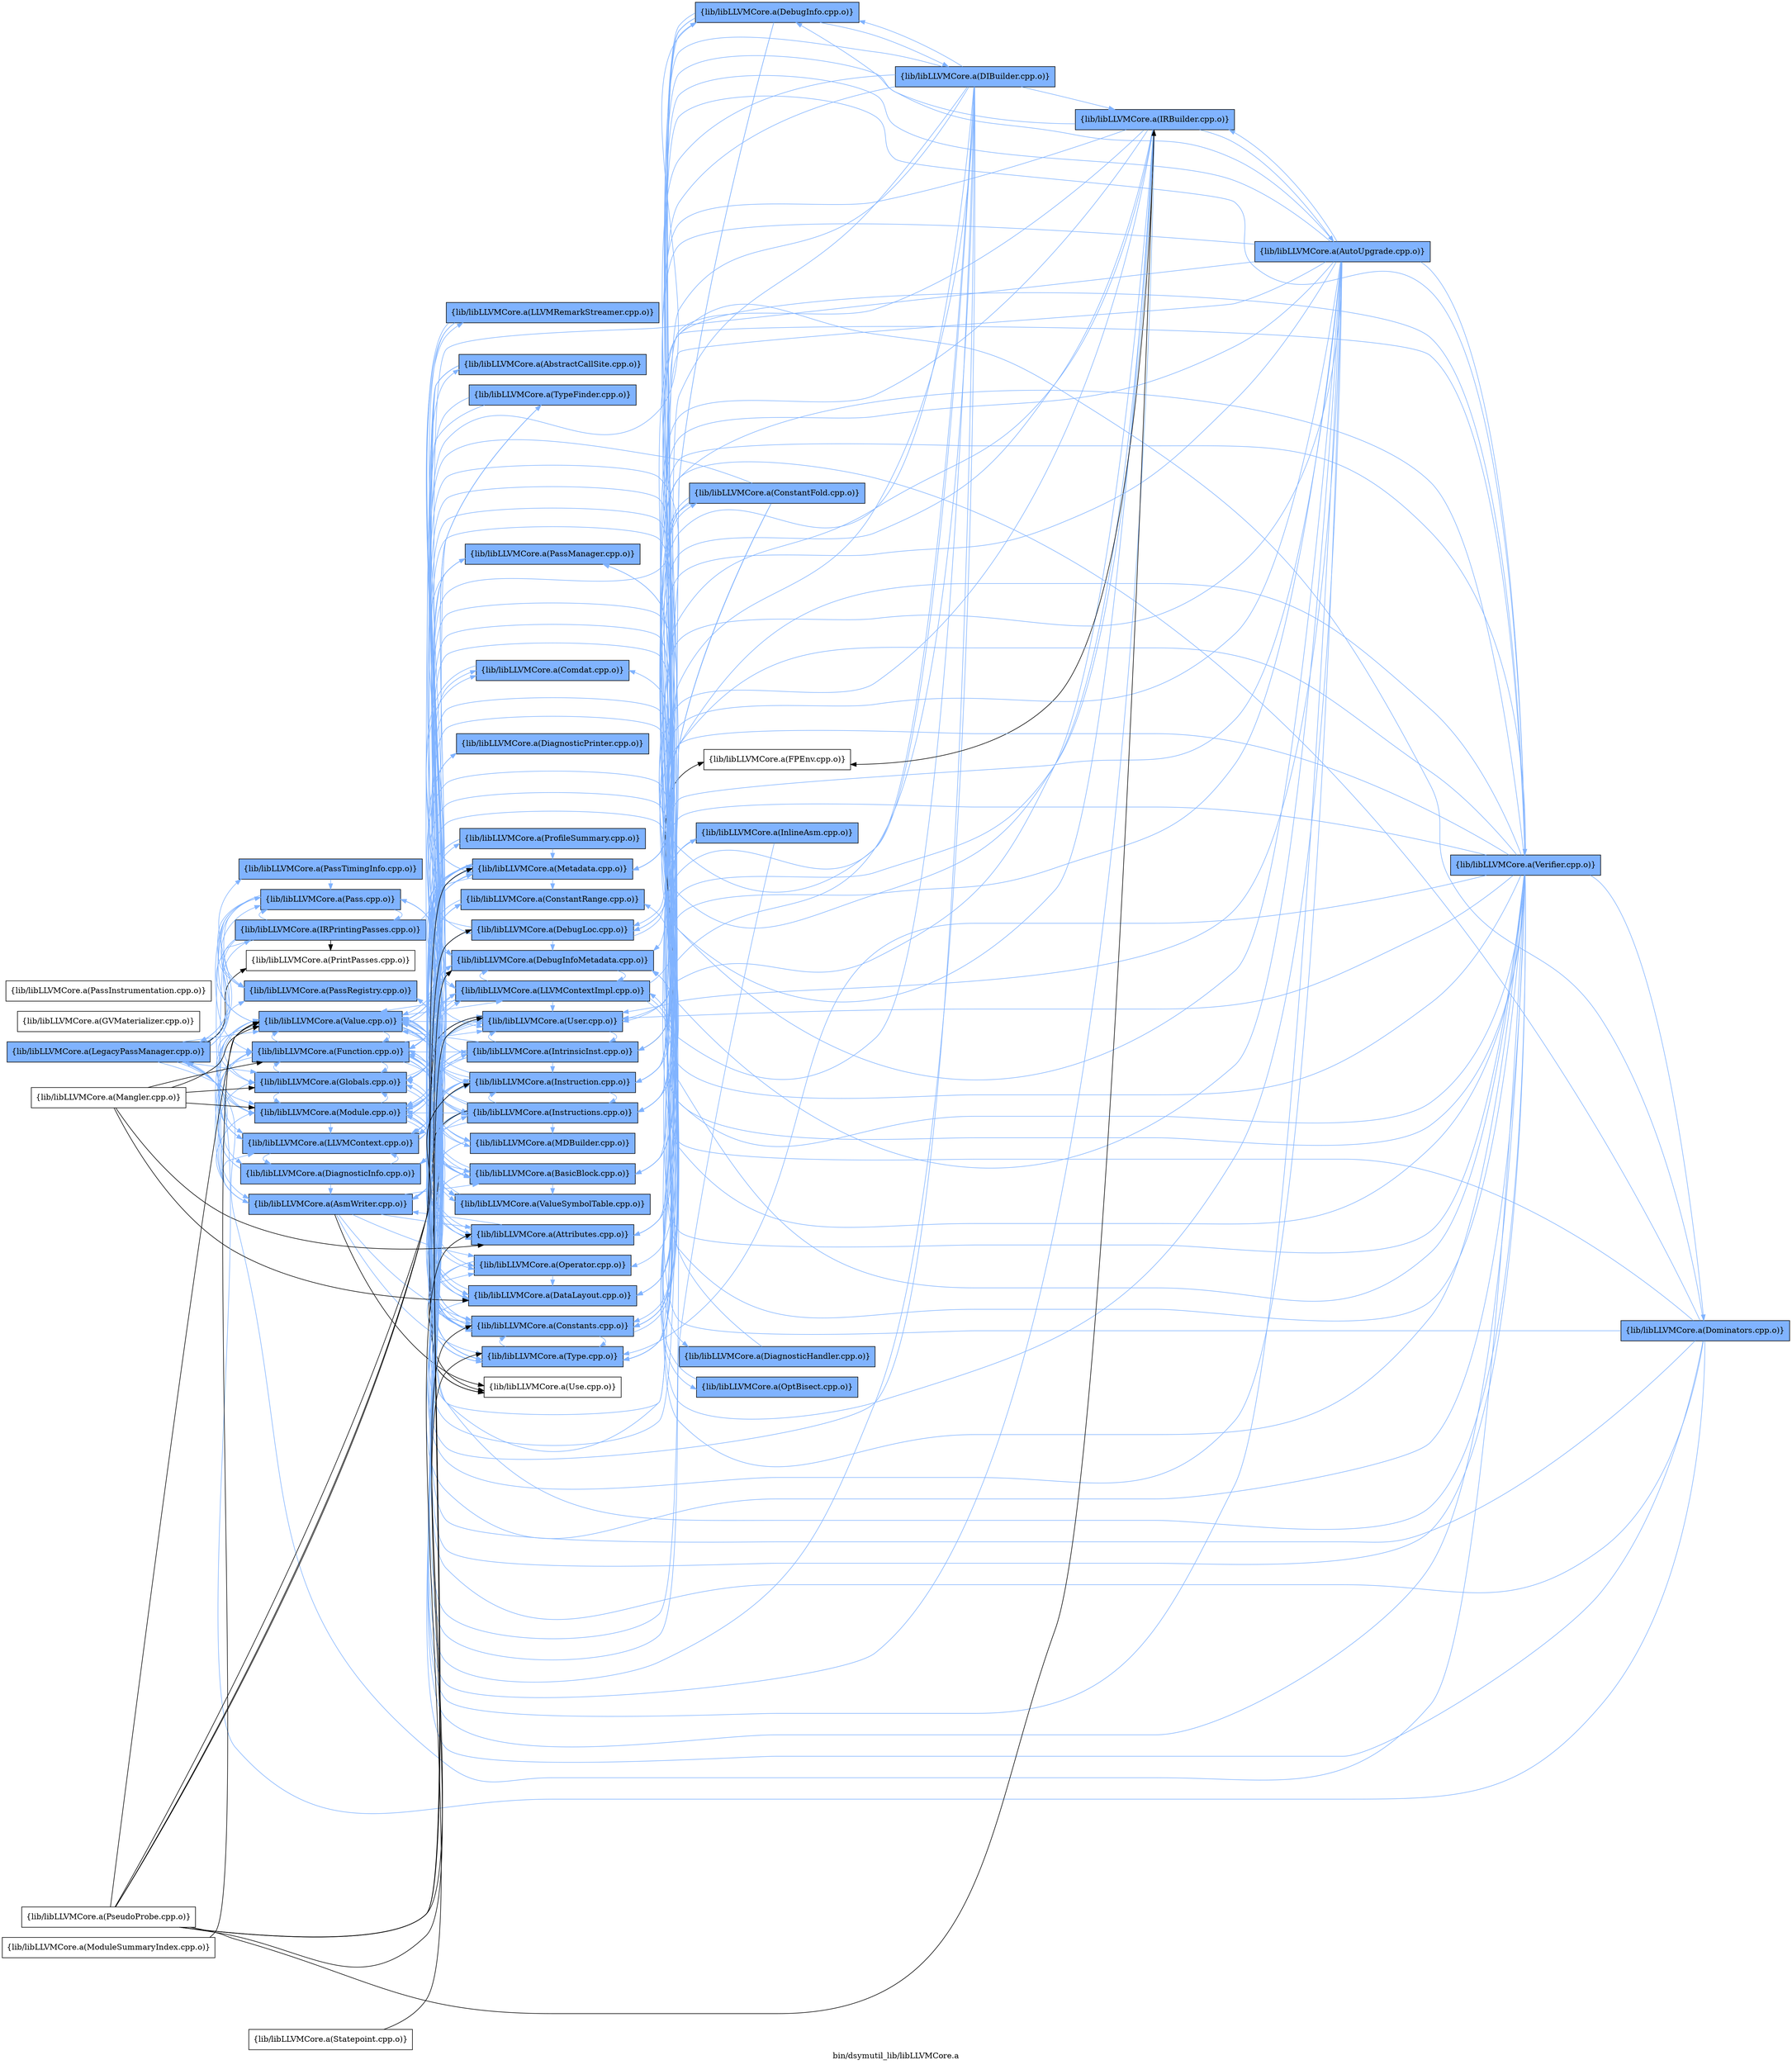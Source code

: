digraph "bin/dsymutil_lib/libLLVMCore.a" {
	label="bin/dsymutil_lib/libLLVMCore.a";
	rankdir=LR;
	{ rank=same; Node0x560dd03e69d8;  }
	{ rank=same; Node0x560dd03e1898; Node0x560dd03e2ec8; Node0x560dd03e3198; Node0x560dd03e08f8; Node0x560dd03f61a8; Node0x560dd03e3fa8; Node0x560dd03fd5e8; Node0x560dd0400248; Node0x560dd0401418; Node0x560dd03f7ff8; Node0x560dd03de878; Node0x560dd04008d8;  }
	{ rank=same; Node0x560dd03e0ee8; Node0x560dd03fd9f8; Node0x560dd03e7d88; Node0x560dd03f6ce8; Node0x560dd03f5528; Node0x560dd03e1c08; Node0x560dd03dffe8; Node0x560dd03df228; Node0x560dd03ed698; Node0x560dd03ed468; Node0x560dd03e6488; Node0x560dd03feb28; Node0x560dd03fd8b8; Node0x560dd0400d88; Node0x560dd03e0718; Node0x560dd0401b48; Node0x560dd03e1758; Node0x560dd03fd318; Node0x560dd03ffb18; Node0x560dd03ff1b8; Node0x560dd03fd098; Node0x560dd03e4c28; Node0x560dd03e5768; Node0x560dd03e5cb8; Node0x560dd03de1e8;  }
	{ rank=same; Node0x560dd03fcc38; Node0x560dd03e0f38; Node0x560dd03dfbd8; Node0x560dd03e0268; Node0x560dd03e4fe8; Node0x560dd04004c8;  }
	{ rank=same; Node0x560dd03df9a8;  }
	{ rank=same; Node0x560dd03deff8;  }
	{ rank=same; Node0x560dd03e23d8;  }
	{ rank=same; Node0x560dd0401558;  }

	Node0x560dd03e69d8 [shape=record,shape=box,group=1,style=filled,fillcolor="0.600000 0.5 1",label="{lib/libLLVMCore.a(LegacyPassManager.cpp.o)}"];
	Node0x560dd03e69d8 -> Node0x560dd03e1898[color="0.600000 0.5 1"];
	Node0x560dd03e69d8 -> Node0x560dd03e2ec8[color="0.600000 0.5 1"];
	Node0x560dd03e69d8 -> Node0x560dd03e3198[color="0.600000 0.5 1"];
	Node0x560dd03e69d8 -> Node0x560dd03e08f8[color="0.600000 0.5 1"];
	Node0x560dd03e69d8 -> Node0x560dd03f61a8[color="0.600000 0.5 1"];
	Node0x560dd03e69d8 -> Node0x560dd03e3fa8[color="0.600000 0.5 1"];
	Node0x560dd03e69d8 -> Node0x560dd03fd5e8[color="0.600000 0.5 1"];
	Node0x560dd03e69d8 -> Node0x560dd0400248[color="0.600000 0.5 1"];
	Node0x560dd03e69d8 -> Node0x560dd0401418[color="0.600000 0.5 1"];
	Node0x560dd03e69d8 -> Node0x560dd03f7ff8[color="0.600000 0.5 1"];
	Node0x560dd03e69d8 -> Node0x560dd03de878;
	Node0x560dd03e69d8 -> Node0x560dd04008d8[color="0.600000 0.5 1"];
	Node0x560dd03fd5e8 [shape=record,shape=box,group=1,style=filled,fillcolor="0.600000 0.5 1",label="{lib/libLLVMCore.a(Module.cpp.o)}"];
	Node0x560dd03fd5e8 -> Node0x560dd03e2ec8[color="0.600000 0.5 1"];
	Node0x560dd03fd5e8 -> Node0x560dd03e3198[color="0.600000 0.5 1"];
	Node0x560dd03fd5e8 -> Node0x560dd03e1758[color="0.600000 0.5 1"];
	Node0x560dd03fd5e8 -> Node0x560dd03dffe8[color="0.600000 0.5 1"];
	Node0x560dd03fd5e8 -> Node0x560dd03df228[color="0.600000 0.5 1"];
	Node0x560dd03fd5e8 -> Node0x560dd03e3fa8[color="0.600000 0.5 1"];
	Node0x560dd03fd5e8 -> Node0x560dd03e7d88[color="0.600000 0.5 1"];
	Node0x560dd03fd5e8 -> Node0x560dd03de1e8[color="0.600000 0.5 1"];
	Node0x560dd03fd5e8 -> Node0x560dd03feb28[color="0.600000 0.5 1"];
	Node0x560dd03fd5e8 -> Node0x560dd03ff1b8[color="0.600000 0.5 1"];
	Node0x560dd03fd5e8 -> Node0x560dd03fd8b8[color="0.600000 0.5 1"];
	Node0x560dd03fd5e8 -> Node0x560dd04008d8[color="0.600000 0.5 1"];
	Node0x560dd03fd5e8 -> Node0x560dd0400d88[color="0.600000 0.5 1"];
	Node0x560dd0400248 [shape=record,shape=box,group=1,style=filled,fillcolor="0.600000 0.5 1",label="{lib/libLLVMCore.a(Pass.cpp.o)}"];
	Node0x560dd0400248 -> Node0x560dd03e2ec8[color="0.600000 0.5 1"];
	Node0x560dd0400248 -> Node0x560dd03e08f8[color="0.600000 0.5 1"];
	Node0x560dd0400248 -> Node0x560dd03f5528[color="0.600000 0.5 1"];
	Node0x560dd0400248 -> Node0x560dd03e3fa8[color="0.600000 0.5 1"];
	Node0x560dd0400248 -> Node0x560dd03e69d8[color="0.600000 0.5 1"];
	Node0x560dd0400248 -> Node0x560dd0401418[color="0.600000 0.5 1"];
	Node0x560dd0400248 -> Node0x560dd04008d8[color="0.600000 0.5 1"];
	Node0x560dd04008d8 [shape=record,shape=box,group=1,style=filled,fillcolor="0.600000 0.5 1",label="{lib/libLLVMCore.a(Value.cpp.o)}"];
	Node0x560dd04008d8 -> Node0x560dd03e2ec8[color="0.600000 0.5 1"];
	Node0x560dd04008d8 -> Node0x560dd03e3198[color="0.600000 0.5 1"];
	Node0x560dd04008d8 -> Node0x560dd03e0ee8[color="0.600000 0.5 1"];
	Node0x560dd04008d8 -> Node0x560dd03f5528[color="0.600000 0.5 1"];
	Node0x560dd04008d8 -> Node0x560dd03e1c08[color="0.600000 0.5 1"];
	Node0x560dd04008d8 -> Node0x560dd03dffe8[color="0.600000 0.5 1"];
	Node0x560dd04008d8 -> Node0x560dd03df228[color="0.600000 0.5 1"];
	Node0x560dd04008d8 -> Node0x560dd03ed698[color="0.600000 0.5 1"];
	Node0x560dd04008d8 -> Node0x560dd03e3fa8[color="0.600000 0.5 1"];
	Node0x560dd04008d8 -> Node0x560dd03e5768[color="0.600000 0.5 1"];
	Node0x560dd04008d8 -> Node0x560dd03e7d88[color="0.600000 0.5 1"];
	Node0x560dd04008d8 -> Node0x560dd03ffb18[color="0.600000 0.5 1"];
	Node0x560dd04008d8 -> Node0x560dd03feb28[color="0.600000 0.5 1"];
	Node0x560dd04008d8 -> Node0x560dd03fd098;
	Node0x560dd04008d8 -> Node0x560dd03fd8b8[color="0.600000 0.5 1"];
	Node0x560dd04008d8 -> Node0x560dd0400d88[color="0.600000 0.5 1"];
	Node0x560dd03f5528 [shape=record,shape=box,group=1,style=filled,fillcolor="0.600000 0.5 1",label="{lib/libLLVMCore.a(Attributes.cpp.o)}"];
	Node0x560dd03f5528 -> Node0x560dd03e2ec8[color="0.600000 0.5 1"];
	Node0x560dd03f5528 -> Node0x560dd03f61a8[color="0.600000 0.5 1"];
	Node0x560dd03dffe8 [shape=record,shape=box,group=1,style=filled,fillcolor="0.600000 0.5 1",label="{lib/libLLVMCore.a(Constants.cpp.o)}"];
	Node0x560dd03dffe8 -> Node0x560dd03e2ec8[color="0.600000 0.5 1"];
	Node0x560dd03dffe8 -> Node0x560dd03e3198[color="0.600000 0.5 1"];
	Node0x560dd03dffe8 -> Node0x560dd03e0ee8[color="0.600000 0.5 1"];
	Node0x560dd03dffe8 -> Node0x560dd03e0f38[color="0.600000 0.5 1"];
	Node0x560dd03dffe8 -> Node0x560dd03ed698[color="0.600000 0.5 1"];
	Node0x560dd03dffe8 -> Node0x560dd03ffb18[color="0.600000 0.5 1"];
	Node0x560dd03dffe8 -> Node0x560dd03feb28[color="0.600000 0.5 1"];
	Node0x560dd03dffe8 -> Node0x560dd03fd8b8[color="0.600000 0.5 1"];
	Node0x560dd03dffe8 -> Node0x560dd04008d8[color="0.600000 0.5 1"];
	Node0x560dd03e7108 [shape=record,shape=box,group=0,label="{lib/libLLVMCore.a(Mangler.cpp.o)}"];
	Node0x560dd03e7108 -> Node0x560dd03e2ec8;
	Node0x560dd03e7108 -> Node0x560dd03e3198;
	Node0x560dd03e7108 -> Node0x560dd03f5528;
	Node0x560dd03e7108 -> Node0x560dd03df228;
	Node0x560dd03e7108 -> Node0x560dd03fd5e8;
	Node0x560dd03e7108 -> Node0x560dd04008d8;
	Node0x560dd03e7d88 [shape=record,shape=box,group=1,style=filled,fillcolor="0.600000 0.5 1",label="{lib/libLLVMCore.a(Metadata.cpp.o)}"];
	Node0x560dd03e7d88 -> Node0x560dd03e0718[color="0.600000 0.5 1"];
	Node0x560dd03e7d88 -> Node0x560dd03dffe8[color="0.600000 0.5 1"];
	Node0x560dd03e7d88 -> Node0x560dd03fd318[color="0.600000 0.5 1"];
	Node0x560dd03e7d88 -> Node0x560dd03fd9f8[color="0.600000 0.5 1"];
	Node0x560dd03e7d88 -> Node0x560dd03e3fa8[color="0.600000 0.5 1"];
	Node0x560dd03e7d88 -> Node0x560dd03e5768[color="0.600000 0.5 1"];
	Node0x560dd03e7d88 -> Node0x560dd03e6488[color="0.600000 0.5 1"];
	Node0x560dd03e7d88 -> Node0x560dd03fd5e8[color="0.600000 0.5 1"];
	Node0x560dd03e7d88 -> Node0x560dd03feb28[color="0.600000 0.5 1"];
	Node0x560dd03e7d88 -> Node0x560dd04008d8[color="0.600000 0.5 1"];
	Node0x560dd03e1898 [shape=record,shape=box,group=1,style=filled,fillcolor="0.600000 0.5 1",label="{lib/libLLVMCore.a(DiagnosticInfo.cpp.o)}"];
	Node0x560dd03e1898 -> Node0x560dd03e2ec8[color="0.600000 0.5 1"];
	Node0x560dd03e1898 -> Node0x560dd03e0ee8[color="0.600000 0.5 1"];
	Node0x560dd03e1898 -> Node0x560dd03f61a8[color="0.600000 0.5 1"];
	Node0x560dd03e1898 -> Node0x560dd03fd9f8[color="0.600000 0.5 1"];
	Node0x560dd03e1898 -> Node0x560dd03e3fa8[color="0.600000 0.5 1"];
	Node0x560dd03e1898 -> Node0x560dd03e7d88[color="0.600000 0.5 1"];
	Node0x560dd03e1898 -> Node0x560dd04008d8[color="0.600000 0.5 1"];
	Node0x560dd03e2ec8 [shape=record,shape=box,group=1,style=filled,fillcolor="0.600000 0.5 1",label="{lib/libLLVMCore.a(Function.cpp.o)}"];
	Node0x560dd03e2ec8 -> Node0x560dd03e3198[color="0.600000 0.5 1"];
	Node0x560dd03e2ec8 -> Node0x560dd03f6ce8[color="0.600000 0.5 1"];
	Node0x560dd03e2ec8 -> Node0x560dd03f5528[color="0.600000 0.5 1"];
	Node0x560dd03e2ec8 -> Node0x560dd03e1c08[color="0.600000 0.5 1"];
	Node0x560dd03e2ec8 -> Node0x560dd03dffe8[color="0.600000 0.5 1"];
	Node0x560dd03e2ec8 -> Node0x560dd03df228[color="0.600000 0.5 1"];
	Node0x560dd03e2ec8 -> Node0x560dd03ed698[color="0.600000 0.5 1"];
	Node0x560dd03e2ec8 -> Node0x560dd03ed468[color="0.600000 0.5 1"];
	Node0x560dd03e2ec8 -> Node0x560dd03e3fa8[color="0.600000 0.5 1"];
	Node0x560dd03e2ec8 -> Node0x560dd03e6488[color="0.600000 0.5 1"];
	Node0x560dd03e2ec8 -> Node0x560dd03e7d88[color="0.600000 0.5 1"];
	Node0x560dd03e2ec8 -> Node0x560dd03fd5e8[color="0.600000 0.5 1"];
	Node0x560dd03e2ec8 -> Node0x560dd03feb28[color="0.600000 0.5 1"];
	Node0x560dd03e2ec8 -> Node0x560dd03fd8b8[color="0.600000 0.5 1"];
	Node0x560dd03e2ec8 -> Node0x560dd04008d8[color="0.600000 0.5 1"];
	Node0x560dd03e2ec8 -> Node0x560dd0400d88[color="0.600000 0.5 1"];
	Node0x560dd03e3198 [shape=record,shape=box,group=1,style=filled,fillcolor="0.600000 0.5 1",label="{lib/libLLVMCore.a(Globals.cpp.o)}"];
	Node0x560dd03e3198 -> Node0x560dd03e2ec8[color="0.600000 0.5 1"];
	Node0x560dd03e3198 -> Node0x560dd03e0718[color="0.600000 0.5 1"];
	Node0x560dd03e3198 -> Node0x560dd03dffe8[color="0.600000 0.5 1"];
	Node0x560dd03e3198 -> Node0x560dd03e7d88[color="0.600000 0.5 1"];
	Node0x560dd03e3198 -> Node0x560dd03fd5e8[color="0.600000 0.5 1"];
	Node0x560dd03e3198 -> Node0x560dd03feb28[color="0.600000 0.5 1"];
	Node0x560dd03e3198 -> Node0x560dd03fd8b8[color="0.600000 0.5 1"];
	Node0x560dd03e3198 -> Node0x560dd04008d8[color="0.600000 0.5 1"];
	Node0x560dd03deff8 [shape=record,shape=box,group=1,style=filled,fillcolor="0.600000 0.5 1",label="{lib/libLLVMCore.a(IRBuilder.cpp.o)}"];
	Node0x560dd03deff8 -> Node0x560dd03e2ec8[color="0.600000 0.5 1"];
	Node0x560dd03deff8 -> Node0x560dd03e3198[color="0.600000 0.5 1"];
	Node0x560dd03deff8 -> Node0x560dd03dfbd8;
	Node0x560dd03deff8 -> Node0x560dd03e0ee8[color="0.600000 0.5 1"];
	Node0x560dd03deff8 -> Node0x560dd03f5528[color="0.600000 0.5 1"];
	Node0x560dd03deff8 -> Node0x560dd03e23d8[color="0.600000 0.5 1"];
	Node0x560dd03deff8 -> Node0x560dd03e1c08[color="0.600000 0.5 1"];
	Node0x560dd03deff8 -> Node0x560dd03dffe8[color="0.600000 0.5 1"];
	Node0x560dd03deff8 -> Node0x560dd03df228[color="0.600000 0.5 1"];
	Node0x560dd03deff8 -> Node0x560dd03ed698[color="0.600000 0.5 1"];
	Node0x560dd03deff8 -> Node0x560dd03e7d88[color="0.600000 0.5 1"];
	Node0x560dd03deff8 -> Node0x560dd03feb28[color="0.600000 0.5 1"];
	Node0x560dd03deff8 -> Node0x560dd03fd8b8[color="0.600000 0.5 1"];
	Node0x560dd03deff8 -> Node0x560dd04008d8[color="0.600000 0.5 1"];
	Node0x560dd03e0268 [shape=record,shape=box,group=1,style=filled,fillcolor="0.600000 0.5 1",label="{lib/libLLVMCore.a(InlineAsm.cpp.o)}"];
	Node0x560dd03e0268 -> Node0x560dd03feb28[color="0.600000 0.5 1"];
	Node0x560dd03e0268 -> Node0x560dd04008d8[color="0.600000 0.5 1"];
	Node0x560dd03e0ee8 [shape=record,shape=box,group=1,style=filled,fillcolor="0.600000 0.5 1",label="{lib/libLLVMCore.a(Instruction.cpp.o)}"];
	Node0x560dd03e0ee8 -> Node0x560dd03f5528[color="0.600000 0.5 1"];
	Node0x560dd03e0ee8 -> Node0x560dd03e1c08[color="0.600000 0.5 1"];
	Node0x560dd03e0ee8 -> Node0x560dd03dffe8[color="0.600000 0.5 1"];
	Node0x560dd03e0ee8 -> Node0x560dd03ed698[color="0.600000 0.5 1"];
	Node0x560dd03e0ee8 -> Node0x560dd03e7d88[color="0.600000 0.5 1"];
	Node0x560dd03e0ee8 -> Node0x560dd03fd8b8[color="0.600000 0.5 1"];
	Node0x560dd03e0ee8 -> Node0x560dd04008d8[color="0.600000 0.5 1"];
	Node0x560dd03df228 [shape=record,shape=box,group=1,style=filled,fillcolor="0.600000 0.5 1",label="{lib/libLLVMCore.a(DataLayout.cpp.o)}"];
	Node0x560dd03df228 -> Node0x560dd03e3198[color="0.600000 0.5 1"];
	Node0x560dd03df228 -> Node0x560dd03fd5e8[color="0.600000 0.5 1"];
	Node0x560dd03df228 -> Node0x560dd03feb28[color="0.600000 0.5 1"];
	Node0x560dd03ed698 [shape=record,shape=box,group=1,style=filled,fillcolor="0.600000 0.5 1",label="{lib/libLLVMCore.a(Instructions.cpp.o)}"];
	Node0x560dd03ed698 -> Node0x560dd03e2ec8[color="0.600000 0.5 1"];
	Node0x560dd03ed698 -> Node0x560dd03e0ee8[color="0.600000 0.5 1"];
	Node0x560dd03ed698 -> Node0x560dd03f5528[color="0.600000 0.5 1"];
	Node0x560dd03ed698 -> Node0x560dd03e1c08[color="0.600000 0.5 1"];
	Node0x560dd03ed698 -> Node0x560dd03dffe8[color="0.600000 0.5 1"];
	Node0x560dd03ed698 -> Node0x560dd03df228[color="0.600000 0.5 1"];
	Node0x560dd03ed698 -> Node0x560dd03e5768[color="0.600000 0.5 1"];
	Node0x560dd03ed698 -> Node0x560dd03e6488[color="0.600000 0.5 1"];
	Node0x560dd03ed698 -> Node0x560dd03e7d88[color="0.600000 0.5 1"];
	Node0x560dd03ed698 -> Node0x560dd03fd5e8[color="0.600000 0.5 1"];
	Node0x560dd03ed698 -> Node0x560dd03ffb18[color="0.600000 0.5 1"];
	Node0x560dd03ed698 -> Node0x560dd03feb28[color="0.600000 0.5 1"];
	Node0x560dd03ed698 -> Node0x560dd03fd098;
	Node0x560dd03ed698 -> Node0x560dd03fd8b8[color="0.600000 0.5 1"];
	Node0x560dd03ed698 -> Node0x560dd04008d8[color="0.600000 0.5 1"];
	Node0x560dd03e3fa8 [shape=record,shape=box,group=1,style=filled,fillcolor="0.600000 0.5 1",label="{lib/libLLVMCore.a(LLVMContext.cpp.o)}"];
	Node0x560dd03e3fa8 -> Node0x560dd03e1898[color="0.600000 0.5 1"];
	Node0x560dd03e3fa8 -> Node0x560dd03e4c28[color="0.600000 0.5 1"];
	Node0x560dd03e3fa8 -> Node0x560dd03e5768[color="0.600000 0.5 1"];
	Node0x560dd03e3fa8 -> Node0x560dd03e5cb8[color="0.600000 0.5 1"];
	Node0x560dd03feb28 [shape=record,shape=box,group=1,style=filled,fillcolor="0.600000 0.5 1",label="{lib/libLLVMCore.a(Type.cpp.o)}"];
	Node0x560dd03feb28 -> Node0x560dd03dffe8[color="0.600000 0.5 1"];
	Node0x560dd03fd8b8 [shape=record,shape=box,group=1,style=filled,fillcolor="0.600000 0.5 1",label="{lib/libLLVMCore.a(User.cpp.o)}"];
	Node0x560dd03fd8b8 -> Node0x560dd03ed468[color="0.600000 0.5 1"];
	Node0x560dd03fd8b8 -> Node0x560dd03fd098;
	Node0x560dd03e1c08 [shape=record,shape=box,group=1,style=filled,fillcolor="0.600000 0.5 1",label="{lib/libLLVMCore.a(BasicBlock.cpp.o)}"];
	Node0x560dd03e1c08 -> Node0x560dd03e0ee8[color="0.600000 0.5 1"];
	Node0x560dd03e1c08 -> Node0x560dd03dffe8[color="0.600000 0.5 1"];
	Node0x560dd03e1c08 -> Node0x560dd03ed698[color="0.600000 0.5 1"];
	Node0x560dd03e1c08 -> Node0x560dd03e7d88[color="0.600000 0.5 1"];
	Node0x560dd03e1c08 -> Node0x560dd03feb28[color="0.600000 0.5 1"];
	Node0x560dd03e1c08 -> Node0x560dd03fd8b8[color="0.600000 0.5 1"];
	Node0x560dd03e1c08 -> Node0x560dd04008d8[color="0.600000 0.5 1"];
	Node0x560dd03e1c08 -> Node0x560dd0400d88[color="0.600000 0.5 1"];
	Node0x560dd03ed468 [shape=record,shape=box,group=1,style=filled,fillcolor="0.600000 0.5 1",label="{lib/libLLVMCore.a(IntrinsicInst.cpp.o)}"];
	Node0x560dd03ed468 -> Node0x560dd03dfbd8;
	Node0x560dd03ed468 -> Node0x560dd03e0ee8[color="0.600000 0.5 1"];
	Node0x560dd03ed468 -> Node0x560dd03e1c08[color="0.600000 0.5 1"];
	Node0x560dd03ed468 -> Node0x560dd03dffe8[color="0.600000 0.5 1"];
	Node0x560dd03ed468 -> Node0x560dd03df228[color="0.600000 0.5 1"];
	Node0x560dd03ed468 -> Node0x560dd03fd318[color="0.600000 0.5 1"];
	Node0x560dd03ed468 -> Node0x560dd03ed698[color="0.600000 0.5 1"];
	Node0x560dd03ed468 -> Node0x560dd03e7d88[color="0.600000 0.5 1"];
	Node0x560dd03ed468 -> Node0x560dd03fd5e8[color="0.600000 0.5 1"];
	Node0x560dd03ed468 -> Node0x560dd03feb28[color="0.600000 0.5 1"];
	Node0x560dd03ed468 -> Node0x560dd03fd8b8[color="0.600000 0.5 1"];
	Node0x560dd03ed468 -> Node0x560dd04008d8[color="0.600000 0.5 1"];
	Node0x560dd03ffb18 [shape=record,shape=box,group=1,style=filled,fillcolor="0.600000 0.5 1",label="{lib/libLLVMCore.a(Operator.cpp.o)}"];
	Node0x560dd03ffb18 -> Node0x560dd03dffe8[color="0.600000 0.5 1"];
	Node0x560dd03ffb18 -> Node0x560dd03df228[color="0.600000 0.5 1"];
	Node0x560dd03ffb18 -> Node0x560dd03feb28[color="0.600000 0.5 1"];
	Node0x560dd03fd318 [shape=record,shape=box,group=1,style=filled,fillcolor="0.600000 0.5 1",label="{lib/libLLVMCore.a(DebugInfoMetadata.cpp.o)}"];
	Node0x560dd03fd318 -> Node0x560dd03dffe8[color="0.600000 0.5 1"];
	Node0x560dd03fd318 -> Node0x560dd03e3fa8[color="0.600000 0.5 1"];
	Node0x560dd03fd318 -> Node0x560dd03e5768[color="0.600000 0.5 1"];
	Node0x560dd03fd318 -> Node0x560dd03e7d88[color="0.600000 0.5 1"];
	Node0x560dd03fd318 -> Node0x560dd03feb28[color="0.600000 0.5 1"];
	Node0x560dd03e0718 [shape=record,shape=box,group=1,style=filled,fillcolor="0.600000 0.5 1",label="{lib/libLLVMCore.a(ConstantRange.cpp.o)}"];
	Node0x560dd03e0718 -> Node0x560dd03ed698[color="0.600000 0.5 1"];
	Node0x560dd0401418 [shape=record,shape=box,group=1,style=filled,fillcolor="0.600000 0.5 1",label="{lib/libLLVMCore.a(PassRegistry.cpp.o)}"];
	Node0x560dd0401418 -> Node0x560dd0400248[color="0.600000 0.5 1"];
	Node0x560dd03fd9f8 [shape=record,shape=box,group=1,style=filled,fillcolor="0.600000 0.5 1",label="{lib/libLLVMCore.a(DebugLoc.cpp.o)}"];
	Node0x560dd03fd9f8 -> Node0x560dd03fcc38[color="0.600000 0.5 1"];
	Node0x560dd03fd9f8 -> Node0x560dd03fd318[color="0.600000 0.5 1"];
	Node0x560dd03fd9f8 -> Node0x560dd03e7d88[color="0.600000 0.5 1"];
	Node0x560dd03e2248 [shape=record,shape=box,group=1,style=filled,fillcolor="0.600000 0.5 1",label="{lib/libLLVMCore.a(Dominators.cpp.o)}"];
	Node0x560dd03e2248 -> Node0x560dd03e0ee8[color="0.600000 0.5 1"];
	Node0x560dd03e2248 -> Node0x560dd03f61a8[color="0.600000 0.5 1"];
	Node0x560dd03e2248 -> Node0x560dd03e1c08[color="0.600000 0.5 1"];
	Node0x560dd03e2248 -> Node0x560dd03e69d8[color="0.600000 0.5 1"];
	Node0x560dd03e2248 -> Node0x560dd0400248[color="0.600000 0.5 1"];
	Node0x560dd03e2248 -> Node0x560dd0401b48[color="0.600000 0.5 1"];
	Node0x560dd03e2248 -> Node0x560dd0401418[color="0.600000 0.5 1"];
	Node0x560dd03e2248 -> Node0x560dd04008d8[color="0.600000 0.5 1"];
	Node0x560dd03fd098 [shape=record,shape=box,group=0,label="{lib/libLLVMCore.a(Use.cpp.o)}"];
	Node0x560dd03f61a8 [shape=record,shape=box,group=1,style=filled,fillcolor="0.600000 0.5 1",label="{lib/libLLVMCore.a(AsmWriter.cpp.o)}"];
	Node0x560dd03f61a8 -> Node0x560dd03e2ec8[color="0.600000 0.5 1"];
	Node0x560dd03f61a8 -> Node0x560dd03e3198[color="0.600000 0.5 1"];
	Node0x560dd03f61a8 -> Node0x560dd03e0ee8[color="0.600000 0.5 1"];
	Node0x560dd03f61a8 -> Node0x560dd03f5528[color="0.600000 0.5 1"];
	Node0x560dd03f61a8 -> Node0x560dd03e1c08[color="0.600000 0.5 1"];
	Node0x560dd03f61a8 -> Node0x560dd03e1758[color="0.600000 0.5 1"];
	Node0x560dd03f61a8 -> Node0x560dd03e0718[color="0.600000 0.5 1"];
	Node0x560dd03f61a8 -> Node0x560dd03dffe8[color="0.600000 0.5 1"];
	Node0x560dd03f61a8 -> Node0x560dd03fd318[color="0.600000 0.5 1"];
	Node0x560dd03f61a8 -> Node0x560dd03ed698[color="0.600000 0.5 1"];
	Node0x560dd03f61a8 -> Node0x560dd03ed468[color="0.600000 0.5 1"];
	Node0x560dd03f61a8 -> Node0x560dd03e3fa8[color="0.600000 0.5 1"];
	Node0x560dd03f61a8 -> Node0x560dd03e7d88[color="0.600000 0.5 1"];
	Node0x560dd03f61a8 -> Node0x560dd03fd5e8[color="0.600000 0.5 1"];
	Node0x560dd03f61a8 -> Node0x560dd03ffb18[color="0.600000 0.5 1"];
	Node0x560dd03f61a8 -> Node0x560dd03feb28[color="0.600000 0.5 1"];
	Node0x560dd03f61a8 -> Node0x560dd03ff1b8[color="0.600000 0.5 1"];
	Node0x560dd03f61a8 -> Node0x560dd03fd098;
	Node0x560dd03f61a8 -> Node0x560dd03fd8b8[color="0.600000 0.5 1"];
	Node0x560dd03f61a8 -> Node0x560dd04008d8[color="0.600000 0.5 1"];
	Node0x560dd03e1758 [shape=record,shape=box,group=1,style=filled,fillcolor="0.600000 0.5 1",label="{lib/libLLVMCore.a(Comdat.cpp.o)}"];
	Node0x560dd03e1758 -> Node0x560dd03fd5e8[color="0.600000 0.5 1"];
	Node0x560dd03f7ff8 [shape=record,shape=box,group=1,style=filled,fillcolor="0.600000 0.5 1",label="{lib/libLLVMCore.a(PassTimingInfo.cpp.o)}"];
	Node0x560dd03f7ff8 -> Node0x560dd0400248[color="0.600000 0.5 1"];
	Node0x560dd03fcc38 [shape=record,shape=box,group=1,style=filled,fillcolor="0.600000 0.5 1",label="{lib/libLLVMCore.a(DebugInfo.cpp.o)}"];
	Node0x560dd03fcc38 -> Node0x560dd03e2ec8[color="0.600000 0.5 1"];
	Node0x560dd03fcc38 -> Node0x560dd03e0ee8[color="0.600000 0.5 1"];
	Node0x560dd03fcc38 -> Node0x560dd03df9a8[color="0.600000 0.5 1"];
	Node0x560dd03fcc38 -> Node0x560dd03fd318[color="0.600000 0.5 1"];
	Node0x560dd03fcc38 -> Node0x560dd03fd9f8[color="0.600000 0.5 1"];
	Node0x560dd03fcc38 -> Node0x560dd03e7d88[color="0.600000 0.5 1"];
	Node0x560dd03fcc38 -> Node0x560dd03fd5e8[color="0.600000 0.5 1"];
	Node0x560dd03fcc38 -> Node0x560dd04008d8[color="0.600000 0.5 1"];
	Node0x560dd03de878 [shape=record,shape=box,group=0,label="{lib/libLLVMCore.a(PrintPasses.cpp.o)}"];
	Node0x560dd03e08f8 [shape=record,shape=box,group=1,style=filled,fillcolor="0.600000 0.5 1",label="{lib/libLLVMCore.a(IRPrintingPasses.cpp.o)}"];
	Node0x560dd03e08f8 -> Node0x560dd03f61a8[color="0.600000 0.5 1"];
	Node0x560dd03e08f8 -> Node0x560dd03e69d8[color="0.600000 0.5 1"];
	Node0x560dd03e08f8 -> Node0x560dd0400248[color="0.600000 0.5 1"];
	Node0x560dd03e08f8 -> Node0x560dd0401b48[color="0.600000 0.5 1"];
	Node0x560dd03e08f8 -> Node0x560dd0401418[color="0.600000 0.5 1"];
	Node0x560dd03e08f8 -> Node0x560dd03de878;
	Node0x560dd03e08f8 -> Node0x560dd04008d8[color="0.600000 0.5 1"];
	Node0x560dd0401558 [shape=record,shape=box,group=1,style=filled,fillcolor="0.600000 0.5 1",label="{lib/libLLVMCore.a(Verifier.cpp.o)}"];
	Node0x560dd0401558 -> Node0x560dd03e2248[color="0.600000 0.5 1"];
	Node0x560dd0401558 -> Node0x560dd03e2ec8[color="0.600000 0.5 1"];
	Node0x560dd0401558 -> Node0x560dd03e3198[color="0.600000 0.5 1"];
	Node0x560dd0401558 -> Node0x560dd03e0ee8[color="0.600000 0.5 1"];
	Node0x560dd0401558 -> Node0x560dd03f61a8[color="0.600000 0.5 1"];
	Node0x560dd0401558 -> Node0x560dd03f5528[color="0.600000 0.5 1"];
	Node0x560dd0401558 -> Node0x560dd03e1c08[color="0.600000 0.5 1"];
	Node0x560dd0401558 -> Node0x560dd03e1758[color="0.600000 0.5 1"];
	Node0x560dd0401558 -> Node0x560dd03e0718[color="0.600000 0.5 1"];
	Node0x560dd0401558 -> Node0x560dd03dffe8[color="0.600000 0.5 1"];
	Node0x560dd0401558 -> Node0x560dd03df228[color="0.600000 0.5 1"];
	Node0x560dd0401558 -> Node0x560dd03fd318[color="0.600000 0.5 1"];
	Node0x560dd0401558 -> Node0x560dd03fd9f8[color="0.600000 0.5 1"];
	Node0x560dd0401558 -> Node0x560dd03ed698[color="0.600000 0.5 1"];
	Node0x560dd0401558 -> Node0x560dd03ed468[color="0.600000 0.5 1"];
	Node0x560dd0401558 -> Node0x560dd03e3fa8[color="0.600000 0.5 1"];
	Node0x560dd0401558 -> Node0x560dd03e69d8[color="0.600000 0.5 1"];
	Node0x560dd0401558 -> Node0x560dd03e7d88[color="0.600000 0.5 1"];
	Node0x560dd0401558 -> Node0x560dd03fd5e8[color="0.600000 0.5 1"];
	Node0x560dd0401558 -> Node0x560dd0400248[color="0.600000 0.5 1"];
	Node0x560dd0401558 -> Node0x560dd0401b48[color="0.600000 0.5 1"];
	Node0x560dd0401558 -> Node0x560dd0401418[color="0.600000 0.5 1"];
	Node0x560dd0401558 -> Node0x560dd03feb28[color="0.600000 0.5 1"];
	Node0x560dd0401558 -> Node0x560dd03fd8b8[color="0.600000 0.5 1"];
	Node0x560dd0401558 -> Node0x560dd04008d8[color="0.600000 0.5 1"];
	Node0x560dd03e6488 [shape=record,shape=box,group=1,style=filled,fillcolor="0.600000 0.5 1",label="{lib/libLLVMCore.a(MDBuilder.cpp.o)}"];
	Node0x560dd03e6488 -> Node0x560dd03dffe8[color="0.600000 0.5 1"];
	Node0x560dd03e6488 -> Node0x560dd03e7d88[color="0.600000 0.5 1"];
	Node0x560dd03e6488 -> Node0x560dd03feb28[color="0.600000 0.5 1"];
	Node0x560dd03e6488 -> Node0x560dd04008d8[color="0.600000 0.5 1"];
	Node0x560dd0401b48 [shape=record,shape=box,group=1,style=filled,fillcolor="0.600000 0.5 1",label="{lib/libLLVMCore.a(PassManager.cpp.o)}"];
	Node0x560dd0401b48 -> Node0x560dd03e3198[color="0.600000 0.5 1"];
	Node0x560dd0401b48 -> Node0x560dd04008d8[color="0.600000 0.5 1"];
	Node0x560dd03df9a8 [shape=record,shape=box,group=1,style=filled,fillcolor="0.600000 0.5 1",label="{lib/libLLVMCore.a(DIBuilder.cpp.o)}"];
	Node0x560dd03df9a8 -> Node0x560dd03e2ec8[color="0.600000 0.5 1"];
	Node0x560dd03df9a8 -> Node0x560dd03deff8[color="0.600000 0.5 1"];
	Node0x560dd03df9a8 -> Node0x560dd03e0ee8[color="0.600000 0.5 1"];
	Node0x560dd03df9a8 -> Node0x560dd03f5528[color="0.600000 0.5 1"];
	Node0x560dd03df9a8 -> Node0x560dd03e1c08[color="0.600000 0.5 1"];
	Node0x560dd03df9a8 -> Node0x560dd03dffe8[color="0.600000 0.5 1"];
	Node0x560dd03df9a8 -> Node0x560dd03fcc38[color="0.600000 0.5 1"];
	Node0x560dd03df9a8 -> Node0x560dd03fd318[color="0.600000 0.5 1"];
	Node0x560dd03df9a8 -> Node0x560dd03fd9f8[color="0.600000 0.5 1"];
	Node0x560dd03df9a8 -> Node0x560dd03ed698[color="0.600000 0.5 1"];
	Node0x560dd03df9a8 -> Node0x560dd03e7d88[color="0.600000 0.5 1"];
	Node0x560dd03df9a8 -> Node0x560dd03fd5e8[color="0.600000 0.5 1"];
	Node0x560dd03df9a8 -> Node0x560dd03feb28[color="0.600000 0.5 1"];
	Node0x560dd03df9a8 -> Node0x560dd03fd8b8[color="0.600000 0.5 1"];
	Node0x560dd03df9a8 -> Node0x560dd04008d8[color="0.600000 0.5 1"];
	Node0x560dd03fe3f8 [shape=record,shape=box,group=0,label="{lib/libLLVMCore.a(Statepoint.cpp.o)}"];
	Node0x560dd03fe3f8 -> Node0x560dd03f5528;
	Node0x560dd03ddb58 [shape=record,shape=box,group=0,label="{lib/libLLVMCore.a(PseudoProbe.cpp.o)}"];
	Node0x560dd03ddb58 -> Node0x560dd03deff8;
	Node0x560dd03ddb58 -> Node0x560dd03e0ee8;
	Node0x560dd03ddb58 -> Node0x560dd03dffe8;
	Node0x560dd03ddb58 -> Node0x560dd03fd318;
	Node0x560dd03ddb58 -> Node0x560dd03fd9f8;
	Node0x560dd03ddb58 -> Node0x560dd03e7d88;
	Node0x560dd03ddb58 -> Node0x560dd03feb28;
	Node0x560dd03ddb58 -> Node0x560dd03fd8b8;
	Node0x560dd03ddb58 -> Node0x560dd04008d8;
	Node0x560dd03f6ce8 [shape=record,shape=box,group=1,style=filled,fillcolor="0.600000 0.5 1",label="{lib/libLLVMCore.a(AbstractCallSite.cpp.o)}"];
	Node0x560dd03f6ce8 -> Node0x560dd03dffe8[color="0.600000 0.5 1"];
	Node0x560dd03f6ce8 -> Node0x560dd03ed698[color="0.600000 0.5 1"];
	Node0x560dd03f6ce8 -> Node0x560dd03e7d88[color="0.600000 0.5 1"];
	Node0x560dd03f6ce8 -> Node0x560dd03fd8b8[color="0.600000 0.5 1"];
	Node0x560dd03e0f38 [shape=record,shape=box,group=1,style=filled,fillcolor="0.600000 0.5 1",label="{lib/libLLVMCore.a(ConstantFold.cpp.o)}"];
	Node0x560dd03e0f38 -> Node0x560dd03e2ec8[color="0.600000 0.5 1"];
	Node0x560dd03e0f38 -> Node0x560dd03e3198[color="0.600000 0.5 1"];
	Node0x560dd03e0f38 -> Node0x560dd03dffe8[color="0.600000 0.5 1"];
	Node0x560dd03e0f38 -> Node0x560dd03ed698[color="0.600000 0.5 1"];
	Node0x560dd03e0f38 -> Node0x560dd03fd5e8[color="0.600000 0.5 1"];
	Node0x560dd03e0f38 -> Node0x560dd03ffb18[color="0.600000 0.5 1"];
	Node0x560dd03e0f38 -> Node0x560dd03feb28[color="0.600000 0.5 1"];
	Node0x560dd03e0f38 -> Node0x560dd04008d8[color="0.600000 0.5 1"];
	Node0x560dd03de1e8 [shape=record,shape=box,group=1,style=filled,fillcolor="0.600000 0.5 1",label="{lib/libLLVMCore.a(ProfileSummary.cpp.o)}"];
	Node0x560dd03de1e8 -> Node0x560dd03dffe8[color="0.600000 0.5 1"];
	Node0x560dd03de1e8 -> Node0x560dd03e7d88[color="0.600000 0.5 1"];
	Node0x560dd03de1e8 -> Node0x560dd03feb28[color="0.600000 0.5 1"];
	Node0x560dd03e3b48 [shape=record,shape=box,group=0,label="{lib/libLLVMCore.a(GVMaterializer.cpp.o)}"];
	Node0x560dd03e23d8 [shape=record,shape=box,group=1,style=filled,fillcolor="0.600000 0.5 1",label="{lib/libLLVMCore.a(AutoUpgrade.cpp.o)}"];
	Node0x560dd03e23d8 -> Node0x560dd03e1898[color="0.600000 0.5 1"];
	Node0x560dd03e23d8 -> Node0x560dd03e2ec8[color="0.600000 0.5 1"];
	Node0x560dd03e23d8 -> Node0x560dd03e3198[color="0.600000 0.5 1"];
	Node0x560dd03e23d8 -> Node0x560dd03deff8[color="0.600000 0.5 1"];
	Node0x560dd03e23d8 -> Node0x560dd03e0ee8[color="0.600000 0.5 1"];
	Node0x560dd03e23d8 -> Node0x560dd03f5528[color="0.600000 0.5 1"];
	Node0x560dd03e23d8 -> Node0x560dd03e1c08[color="0.600000 0.5 1"];
	Node0x560dd03e23d8 -> Node0x560dd03dffe8[color="0.600000 0.5 1"];
	Node0x560dd03e23d8 -> Node0x560dd03df228[color="0.600000 0.5 1"];
	Node0x560dd03e23d8 -> Node0x560dd03fcc38[color="0.600000 0.5 1"];
	Node0x560dd03e23d8 -> Node0x560dd03ed698[color="0.600000 0.5 1"];
	Node0x560dd03e23d8 -> Node0x560dd03ed468[color="0.600000 0.5 1"];
	Node0x560dd03e23d8 -> Node0x560dd03e3fa8[color="0.600000 0.5 1"];
	Node0x560dd03e23d8 -> Node0x560dd03e7d88[color="0.600000 0.5 1"];
	Node0x560dd03e23d8 -> Node0x560dd03fd5e8[color="0.600000 0.5 1"];
	Node0x560dd03e23d8 -> Node0x560dd03feb28[color="0.600000 0.5 1"];
	Node0x560dd03e23d8 -> Node0x560dd03fd8b8[color="0.600000 0.5 1"];
	Node0x560dd03e23d8 -> Node0x560dd04008d8[color="0.600000 0.5 1"];
	Node0x560dd03e23d8 -> Node0x560dd0401558[color="0.600000 0.5 1"];
	Node0x560dd03ff1b8 [shape=record,shape=box,group=1,style=filled,fillcolor="0.600000 0.5 1",label="{lib/libLLVMCore.a(TypeFinder.cpp.o)}"];
	Node0x560dd03ff1b8 -> Node0x560dd03e2ec8[color="0.600000 0.5 1"];
	Node0x560dd03ff1b8 -> Node0x560dd03e3198[color="0.600000 0.5 1"];
	Node0x560dd03ff1b8 -> Node0x560dd03e7d88[color="0.600000 0.5 1"];
	Node0x560dd0400d88 [shape=record,shape=box,group=1,style=filled,fillcolor="0.600000 0.5 1",label="{lib/libLLVMCore.a(ValueSymbolTable.cpp.o)}"];
	Node0x560dd0400d88 -> Node0x560dd04008d8[color="0.600000 0.5 1"];
	Node0x560dd03e5768 [shape=record,shape=box,group=1,style=filled,fillcolor="0.600000 0.5 1",label="{lib/libLLVMCore.a(LLVMContextImpl.cpp.o)}"];
	Node0x560dd03e5768 -> Node0x560dd03e0268[color="0.600000 0.5 1"];
	Node0x560dd03e5768 -> Node0x560dd03dffe8[color="0.600000 0.5 1"];
	Node0x560dd03e5768 -> Node0x560dd03fd318[color="0.600000 0.5 1"];
	Node0x560dd03e5768 -> Node0x560dd03e3fa8[color="0.600000 0.5 1"];
	Node0x560dd03e5768 -> Node0x560dd03e4fe8[color="0.600000 0.5 1"];
	Node0x560dd03e5768 -> Node0x560dd03e7d88[color="0.600000 0.5 1"];
	Node0x560dd03e5768 -> Node0x560dd03fd5e8[color="0.600000 0.5 1"];
	Node0x560dd03e5768 -> Node0x560dd04004c8[color="0.600000 0.5 1"];
	Node0x560dd03e5768 -> Node0x560dd03fd8b8[color="0.600000 0.5 1"];
	Node0x560dd03e5768 -> Node0x560dd04008d8[color="0.600000 0.5 1"];
	Node0x560dd03dfbd8 [shape=record,shape=box,group=0,label="{lib/libLLVMCore.a(FPEnv.cpp.o)}"];
	Node0x560dd03e4c28 [shape=record,shape=box,group=1,style=filled,fillcolor="0.600000 0.5 1",label="{lib/libLLVMCore.a(DiagnosticPrinter.cpp.o)}"];
	Node0x560dd03e4c28 -> Node0x560dd04008d8[color="0.600000 0.5 1"];
	Node0x560dd03e5cb8 [shape=record,shape=box,group=1,style=filled,fillcolor="0.600000 0.5 1",label="{lib/libLLVMCore.a(LLVMRemarkStreamer.cpp.o)}"];
	Node0x560dd03e5cb8 -> Node0x560dd03e1898[color="0.600000 0.5 1"];
	Node0x560dd03e5cb8 -> Node0x560dd03e3fa8[color="0.600000 0.5 1"];
	Node0x560dd03e5cb8 -> Node0x560dd04008d8[color="0.600000 0.5 1"];
	Node0x560dd03e4fe8 [shape=record,shape=box,group=1,style=filled,fillcolor="0.600000 0.5 1",label="{lib/libLLVMCore.a(DiagnosticHandler.cpp.o)}"];
	Node0x560dd03e4fe8 -> Node0x560dd03e3fa8[color="0.600000 0.5 1"];
	Node0x560dd04004c8 [shape=record,shape=box,group=1,style=filled,fillcolor="0.600000 0.5 1",label="{lib/libLLVMCore.a(OptBisect.cpp.o)}"];
	Node0x560dd04004c8 -> Node0x560dd03e5768[color="0.600000 0.5 1"];
	Node0x560dd03fe448 [shape=record,shape=box,group=0,label="{lib/libLLVMCore.a(ModuleSummaryIndex.cpp.o)}"];
	Node0x560dd03fe448 -> Node0x560dd04008d8;
	Node0x560dd04009c8 [shape=record,shape=box,group=0,label="{lib/libLLVMCore.a(PassInstrumentation.cpp.o)}"];
}
